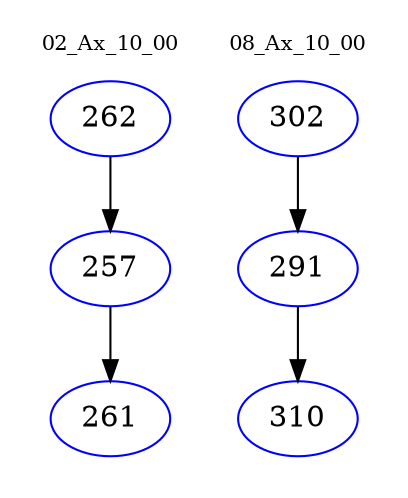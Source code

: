 digraph{
subgraph cluster_0 {
color = white
label = "02_Ax_10_00";
fontsize=10;
T0_262 [label="262", color="blue"]
T0_262 -> T0_257 [color="black"]
T0_257 [label="257", color="blue"]
T0_257 -> T0_261 [color="black"]
T0_261 [label="261", color="blue"]
}
subgraph cluster_1 {
color = white
label = "08_Ax_10_00";
fontsize=10;
T1_302 [label="302", color="blue"]
T1_302 -> T1_291 [color="black"]
T1_291 [label="291", color="blue"]
T1_291 -> T1_310 [color="black"]
T1_310 [label="310", color="blue"]
}
}
